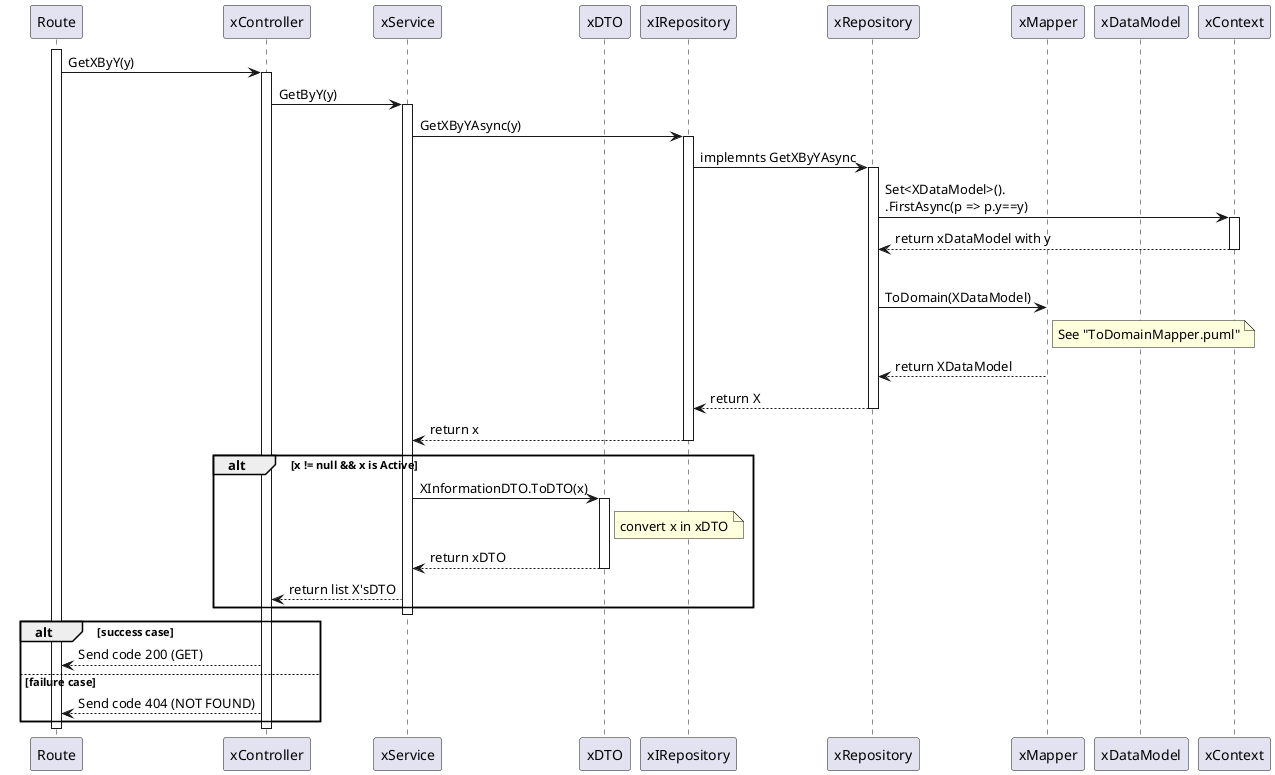 @startuml sd

participant Route as route
participant xController as ctrl
participant xService as svc
participant xDTO as dto
participant xIRepository as irepo
participant xRepository as repo
participant xMapper as mapp
participant xDataModel as dm
participant xContext as context


activate route
route -> ctrl : GetXByY(y)
activate ctrl
ctrl -> svc : GetByY(y)
activate svc
svc -> irepo : GetXByYAsync(y)
activate irepo
irepo -> repo : implemnts GetXByYAsync
activate repo
repo -> context : Set<XDataModel>().\n.FirstAsync(p => p.y==y)
activate context
context --> repo : return xDataModel with y
deactivate context
alt xDataModel is Active
repo -> mapp : ToDomain(XDataModel)
note right of mapp: See "ToDomainMapper.puml"
mapp --> repo : return XDataModel
deactivate mapp
repo --> irepo : return X
deactivate repo
irepo --> svc : return x
deactivate irepo
alt x != null && x is Active
    svc -> dto : XInformationDTO.ToDTO(x)
    activate dto
    note right of dto: convert x in xDTO
    dto --> svc : return xDTO
    deactivate dto
    svc --> ctrl : return list X'sDTO
end
deactivate svc
alt success case
    ctrl --> route : Send code 200 (GET)
else failure case
    ctrl --> route : Send code 404 (NOT FOUND)
end
deactivate ctrl
deactivate route

@enduml